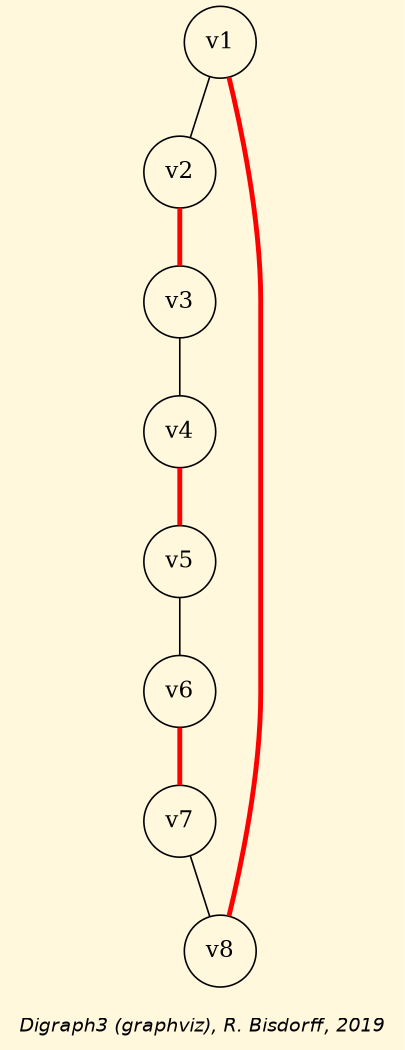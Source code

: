 strict graph G {
graph [ bgcolor = cornsilk, fontname = "Helvetica-Oblique",
 fontsize = 12,
 label = "\nDigraph3 (graphviz), R. Bisdorff, 2019", size="7,7"];
n1 [shape = "circle", label = "v1"];
n2 [shape = "circle", label = "v2"];
n3 [shape = "circle", label = "v3"];
n4 [shape = "circle", label = "v4"];
n5 [shape = "circle", label = "v5"];
n6 [shape = "circle", label = "v6"];
n7 [shape = "circle", label = "v7"];
n8 [shape = "circle", label = "v8"];
n1-- n2 [dir=both,style="setlinewidth(1)",color=black, arrowhead=none, arrowtail=none] ;
n1-- n8 [dir=both,style="setlinewidth(3)",color=red, arrowhead=none, arrowtail=none] ;
n2-- n3 [dir=both,style="setlinewidth(3)",color=red, arrowhead=none, arrowtail=none] ;
n3-- n4 [dir=both,style="setlinewidth(1)",color=black, arrowhead=none, arrowtail=none] ;
n4-- n5 [dir=both,style="setlinewidth(3)",color=red, arrowhead=none, arrowtail=none] ;
n5-- n6 [dir=both,style="setlinewidth(1)",color=black, arrowhead=none, arrowtail=none] ;
n6-- n7 [dir=both,style="setlinewidth(3)",color=red, arrowhead=none, arrowtail=none] ;
n7-- n8 [dir=both,style="setlinewidth(1)",color=black, arrowhead=none, arrowtail=none] ;
}

